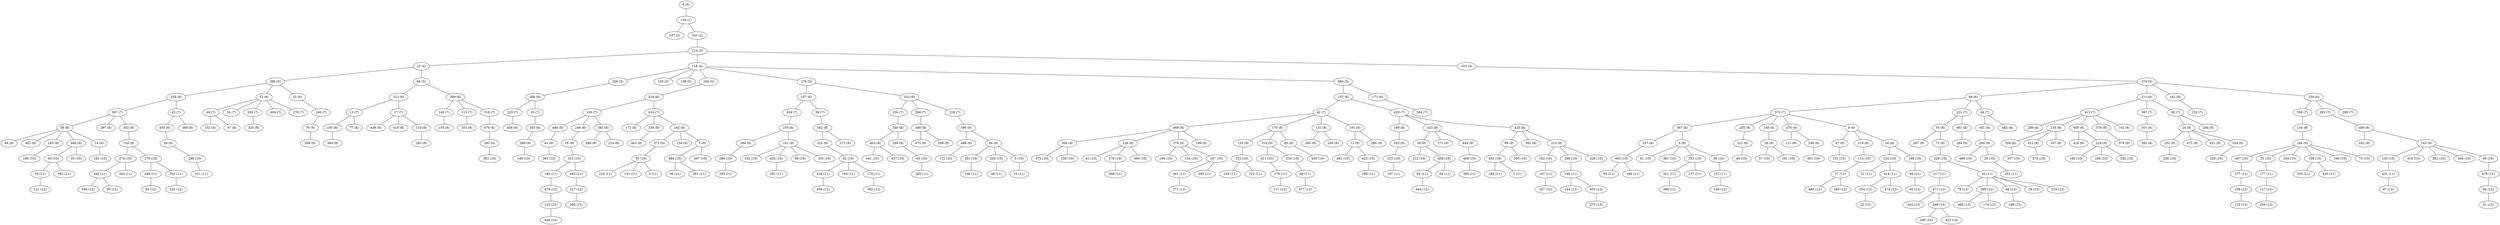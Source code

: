 graph G {
  129 [label="129 (1)"];
  6 [label="6 (0)"];
  147 [label="147 (2)"];
  341 [label="341 (2)"];
  213 [label="213 (3)"];
  22 [label="22 (4)"];
  118 [label="118 (4)"];
  353 [label="353 (4)"];
  390 [label="390 (5)"];
  86 [label="86 (5)"];
  326 [label="326 (5)"];
  105 [label="105 (5)"];
  138 [label="138 (5)"];
  104 [label="104 (5)"];
  276 [label="276 (5)"];
  494 [label="494 (5)"];
  374 [label="374 (5)"];
  313 [label="313 (6)"];
  399 [label="399 (6)"];
  314 [label="314 (6)"];
  157 [label="157 (6)"];
  333 [label="333 (6)"];
  306 [label="306 (6)"];
  96 [label="96 (6)"];
  211 [label="211 (6)"];
  142 [label="142 (6)"];
  150 [label="150 (6)"];
  259 [label="259 (6)"];
  52 [label="52 (6)"];
  10 [label="10 (6)"];
  137 [label="137 (6)"];
  173 [label="173 (6)"];
  166 [label="166 (7)"];
  49 [label="49 (7)"];
  34 [label="34 (7)"];
  283 [label="283 (7)"];
  406 [label="406 (7)"];
  278 [label="278 (7)"];
  373 [label="373 (7)"];
  221 [label="221 (7)"];
  44 [label="44 (7)"];
  42 [label="42 (7)"];
  429 [label="429 (7)"];
  132 [label="132 (7)"];
  358 [label="358 (7)"];
  292 [label="292 (7)"];
  290 [label="290 (7)"];
  454 [label="454 (7)"];
  99 [label="99 (7)"];
  364 [label="364 (7)"];
  415 [label="415 (7)"];
  387 [label="387 (7)"];
  38 [label="38 (7)"];
  397 [label="397 (7)"];
  43 [label="43 (7)"];
  225 [label="225 (7)"];
  35 [label="35 (7)"];
  13 [label="13 (7)"];
  17 [label="17 (7)"];
  103 [label="103 (7)"];
  410 [label="410 (7)"];
  230 [label="230 (7)"];
  208 [label="208 (7)"];
  229 [label="229 (7)"];
  240 [label="240 (7)"];
  113 [label="113 (7)"];
  318 [label="318 (7)"];
  185 [label="185 (8)"];
  77 [label="77 (8)"];
  438 [label="438 (8)"];
  419 [label="419 (8)"];
  119 [label="119 (8)"];
  355 [label="355 (8)"];
  24 [label="24 (8)"];
  264 [label="264 (8)"];
  469 [label="469 (8)"];
  170 [label="170 (8)"];
  131 [label="131 (8)"];
  191 [label="191 (8)"];
  450 [label="450 (8)"];
  369 [label="369 (8)"];
  401 [label="401 (8)"];
  482 [label="482 (8)"];
  152 [label="152 (8)"];
  97 [label="97 (8)"];
  262 [label="262 (8)"];
  486 [label="486 (8)"];
  249 [label="249 (8)"];
  385 [label="385 (8)"];
  351 [label="351 (8)"];
  76 [label="76 (8)"];
  490 [label="490 (8)"];
  55 [label="55 (8)"];
  461 [label="461 (8)"];
  459 [label="459 (8)"];
  396 [label="396 (8)"];
  340 [label="340 (8)"];
  155 [label="155 (8)"];
  320 [label="320 (8)"];
  480 [label="480 (8)"];
  476 [label="476 (8)"];
  134 [label="134 (8)"];
  367 [label="367 (8)"];
  255 [label="255 (8)"];
  148 [label="148 (8)"];
  470 [label="470 (8)"];
  9 [label="9 (8)"];
  301 [label="301 (8)"];
  58 [label="58 (8)"];
  297 [label="297 (8)"];
  302 [label="302 (8)"];
  172 [label="172 (8)"];
  338 [label="338 (8)"];
  192 [label="192 (8)"];
  289 [label="289 (8)"];
  135 [label="135 (8)"];
  405 [label="405 (8)"];
  376 [label="376 (8)"];
  102 [label="102 (8)"];
  169 [label="169 (8)"];
  433 [label="433 (8)"];
  425 [label="425 (8)"];
  250 [label="250 (8)"];
  47 [label="47 (9)"];
  219 [label="219 (9)"];
  16 [label="16 (9)"];
  252 [label="252 (9)"];
  472 [label="472 (9)"];
  421 [label="421 (9)"];
  324 [label="324 (9)"];
  287 [label="287 (9)"];
  72 [label="72 (9)"];
  84 [label="84 (9)"];
  402 [label="402 (9)"];
  165 [label="165 (9)"];
  460 [label="460 (9)"];
  14 [label="14 (9)"];
  309 [label="309 (9)"];
  263 [label="263 (9)"];
  300 [label="300 (9)"];
  200 [label="200 (9)"];
  164 [label="164 (9)"];
  328 [label="328 (9)"];
  412 [label="412 (9)"];
  167 [label="167 (9)"];
  30 [label="30 (9)"];
  325 [label="325 (9)"];
  133 [label="133 (9)"];
  316 [label="316 (9)"];
  85 [label="85 (9)"];
  360 [label="360 (9)"];
  12 [label="12 (9)"];
  285 [label="285 (9)"];
  372 [label="372 (9)"];
  139 [label="139 (9)"];
  5 [label="5 (9)"];
  18 [label="18 (9)"];
  394 [label="394 (9)"];
  101 [label="101 (9)"];
  312 [label="312 (9)"];
  322 [label="322 (9)"];
  272 [label="272 (9)"];
  282 [label="282 (9)"];
  159 [label="159 (9)"];
  463 [label="463 (9)"];
  403 [label="403 (9)"];
  248 [label="248 (9)"];
  386 [label="386 (9)"];
  337 [label="337 (9)"];
  4 [label="4 (9)"];
  370 [label="370 (9)"];
  280 [label="280 (9)"];
  214 [label="214 (9)"];
  489 [label="489 (9)"];
  94 [label="94 (9)"];
  260 [label="260 (9)"];
  418 [label="418 (9)"];
  218 [label="218 (9)"];
  88 [label="88 (9)"];
  392 [label="392 (9)"];
  223 [label="223 (9)"];
  39 [label="39 (9)"];
  271 [label="271 (9)"];
  449 [label="449 (9)"];
  59 [label="59 (9)"];
  284 [label="284 (9)"];
  356 [label="356 (9)"];
  126 [label="126 (9)"];
  379 [label="379 (9)"];
  189 [label="189 (9)"];
  111 [label="111 (9)"];
  236 [label="236 (9)"];
  395 [label="395 (9)"];
  452 [label="452 (9)"];
  143 [label="143 (9)"];
  81 [label="81 (9)"];
  473 [label="473 (9)"];
  258 [label="258 (9)"];
  91 [label="91 (10)"];
  381 [label="381 (10)"];
  253 [label="253 (10)"];
  36 [label="36 (10)"];
  484 [label="484 (10)"];
  497 [label="497 (10)"];
  481 [label="481 (10)"];
  422 [label="422 (10)"];
  181 [label="181 (10)"];
  124 [label="124 (10)"];
  168 [label="168 (10)"];
  315 [label="315 (10)"];
  57 [label="57 (10)"];
  241 [label="241 (10)"];
  212 [label="212 (10)"];
  458 [label="458 (10)"];
  151 [label="151 (10)"];
  296 [label="296 (10)"];
  226 [label="226 (10)"];
  393 [label="393 (10)"];
  430 [label="430 (10)"];
  453 [label="453 (10)"];
  305 [label="305 (10)"];
  201 [label="201 (10)"];
  204 [label="204 (10)"];
  0 [label="0 (10)"];
  332 [label="332 (10)"];
  424 [label="424 (10)"];
  89 [label="89 (10)"];
  335 [label="335 (10)"];
  61 [label="61 (10)"];
  179 [label="179 (10)"];
  466 [label="466 (10)"];
  153 [label="153 (10)"];
  130 [label="130 (10)"];
  416 [label="416 (10)"];
  261 [label="261 (10)"];
  436 [label="436 (10)"];
  69 [label="69 (10)"];
  274 [label="274 (10)"];
  279 [label="279 (10)"];
  407 [label="407 (10)"];
  25 [label="25 (10)"];
  244 [label="244 (10)"];
  198 [label="198 (10)"];
  346 [label="346 (10)"];
  75 [label="75 (10)"];
  186 [label="186 (10)"];
  160 [label="160 (10)"];
  206 [label="206 (10)"];
  182 [label="182 (10)"];
  114 [label="114 (10)"];
  162 [label="162 (10)"];
  298 [label="298 (10)"];
  426 [label="426 (10)"];
  451 [label="451 (10)"];
  60 [label="60 (10)"];
  238 [label="238 (10)"];
  488 [label="488 (10)"];
  28 [label="28 (10)"];
  46 [label="46 (10)"];
  411 [label="411 (10)"];
  254 [label="254 (10)"];
  82 [label="82 (10)"];
  329 [label="329 (10)"];
  233 [label="233 (10)"];
  357 [label="357 (10)"];
  492 [label="492 (10)"];
  475 [label="475 (10)"];
  128 [label="128 (10)"];
  50 [label="50 (10)"];
  196 [label="196 (10)"];
  154 [label="154 (10)"];
  247 [label="247 (10)"];
  149 [label="149 (10)"];
  286 [label="286 (10)"];
  363 [label="363 (10)"];
  441 [label="441 (10)"];
  437 [label="437 (10)"];
  270 [label="270 (10)"];
  408 [label="408 (10)"];
  93 [label="93 (10)"];
  33 [label="33 (10)"];
  112 [label="112 (10)"];
  53 [label="53 (11)"];
  177 [label="177 (11)"];
  352 [label="352 (11)"];
  251 [label="251 (11)"];
  210 [label="210 (11)"];
  141 [label="141 (11)"];
  3 [label="3 (11)"];
  245 [label="245 (11)"];
  478 [label="478 (11)"];
  434 [label="434 (11)"];
  193 [label="193 (11)"];
  178 [label="178 (11)"];
  70 [label="70 (11)"];
  362 [label="362 (11)"];
  37 [label="37 (11)"];
  31 [label="31 (11)"];
  414 [label="414 (11)"];
  431 [label="431 (11)"];
  239 [label="239 (11)"];
  222 [label="222 (11)"];
  187 [label="187 (11)"];
  98 [label="98 (11)"];
  499 [label="499 (11)"];
  203 [label="203 (11)"];
  420 [label="420 (11)"];
  106 [label="106 (11)"];
  48 [label="48 (11)"];
  217 [label="217 (11)"];
  20 [label="20 (11)"];
  197 [label="197 (11)"];
  361 [label="361 (11)"];
  295 [label="295 (11)"];
  321 [label="321 (11)"];
  277 [label="277 (11)"];
  40 [label="40 (11)"];
  445 [label="445 (11)"];
  343 [label="343 (11)"];
  448 [label="448 (11)"];
  391 [label="391 (11)"];
  293 [label="293 (11)"];
  311 [label="311 (11)"];
  195 [label="195 (11)"];
  180 [label="180 (11)"];
  440 [label="440 (11)"];
  377 [label="377 (11)"];
  365 [label="365 (11)"];
  176 [label="176 (11)"];
  268 [label="268 (11)"];
  291 [label="291 (11)"];
  184 [label="184 (11)"];
  1 [label="1 (11)"];
  62 [label="62 (11)"];
  64 [label="64 (11)"];
  56 [label="56 (11)"];
  281 [label="281 (11)"];
  95 [label="95 (11)"];
  384 [label="384 (11)"];
  78 [label="78 (12)"];
  299 [label="299 (12)"];
  66 [label="66 (12)"];
  26 [label="26 (12)"];
  319 [label="319 (12)"];
  483 [label="483 (12)"];
  265 [label="265 (12)"];
  477 [label="477 (12)"];
  444 [label="444 (12)"];
  121 [label="121 (12)"];
  92 [label="92 (12)"];
  171 [label="171 (12)"];
  127 [label="127 (12)"];
  382 [label="382 (12)"];
  479 [label="479 (12)"];
  207 [label="207 (12)"];
  144 [label="144 (12)"];
  455 [label="455 (12)"];
  471 [label="471 (12)"];
  140 [label="140 (12)"];
  388 [label="388 (12)"];
  371 [label="371 (12)"];
  108 [label="108 (12)"];
  242 [label="242 (12)"];
  354 [label="354 (12)"];
  474 [label="474 (12)"];
  87 [label="87 (12)"];
  439 [label="439 (12)"];
  227 [label="227 (12)"];
  345 [label="345 (12)"];
  90 [label="90 (12)"];
  63 [label="63 (12)"];
  54 [label="54 (12)"];
  51 [label="51 (13)"];
  199 [label="199 (13)"];
  115 [label="115 (13)"];
  294 [label="294 (13)"];
  308 [label="308 (13)"];
  468 [label="468 (13)"];
  174 [label="174 (13)"];
  23 [label="23 (13)"];
  273 [label="273 (13)"];
  344 [label="344 (13)"];
  348 [label="348 (13)"];
  123 [label="123 (13)"];
  446 [label="446 (14)"];
  380 [label="380 (14)"];
  323 [label="323 (14)"];
   6 -- 129;
   129 -- 147;
   129 -- 341;
   341 -- 213;
   213 -- 22;
   213 -- 118;
   213 -- 353;
   22 -- 390;
   22 -- 86;
   118 -- 326;
   118 -- 105;
   118 -- 138;
   118 -- 104;
   118 -- 276;
   118 -- 494;
   353 -- 374;
   86 -- 313;
   86 -- 399;
   104 -- 314;
   276 -- 157;
   276 -- 333;
   326 -- 306;
   374 -- 96;
   374 -- 211;
   374 -- 142;
   374 -- 150;
   390 -- 259;
   390 -- 52;
   390 -- 10;
   494 -- 137;
   494 -- 173;
   10 -- 166;
   52 -- 49;
   52 -- 34;
   52 -- 283;
   52 -- 406;
   52 -- 278;
   96 -- 373;
   96 -- 221;
   96 -- 44;
   137 -- 42;
   137 -- 429;
   142 -- 132;
   150 -- 358;
   150 -- 292;
   150 -- 290;
   157 -- 454;
   157 -- 99;
   173 -- 364;
   211 -- 415;
   211 -- 387;
   211 -- 38;
   259 -- 397;
   259 -- 43;
   306 -- 225;
   306 -- 35;
   313 -- 13;
   313 -- 17;
   314 -- 103;
   314 -- 410;
   333 -- 230;
   333 -- 208;
   333 -- 229;
   399 -- 240;
   399 -- 113;
   399 -- 318;
   13 -- 185;
   13 -- 77;
   17 -- 438;
   17 -- 419;
   17 -- 119;
   35 -- 355;
   38 -- 24;
   38 -- 264;
   42 -- 469;
   42 -- 170;
   42 -- 131;
   42 -- 191;
   43 -- 450;
   43 -- 369;
   44 -- 401;
   44 -- 482;
   49 -- 152;
   49 -- 97;
   99 -- 262;
   103 -- 486;
   103 -- 249;
   103 -- 385;
   113 -- 351;
   166 -- 76;
   208 -- 490;
   221 -- 55;
   221 -- 461;
   225 -- 459;
   229 -- 396;
   230 -- 340;
   240 -- 155;
   283 -- 320;
   292 -- 480;
   318 -- 476;
   358 -- 134;
   373 -- 367;
   373 -- 255;
   373 -- 148;
   373 -- 470;
   373 -- 9;
   387 -- 301;
   397 -- 58;
   397 -- 297;
   397 -- 302;
   410 -- 172;
   410 -- 338;
   410 -- 192;
   415 -- 289;
   415 -- 135;
   415 -- 405;
   415 -- 376;
   415 -- 102;
   429 -- 169;
   429 -- 433;
   429 -- 425;
   454 -- 250;
   9 -- 47;
   9 -- 219;
   9 -- 16;
   24 -- 252;
   24 -- 472;
   24 -- 421;
   24 -- 324;
   55 -- 287;
   55 -- 72;
   58 -- 84;
   58 -- 402;
   58 -- 165;
   58 -- 460;
   58 -- 14;
   76 -- 309;
   119 -- 263;
   131 -- 300;
   131 -- 200;
   134 -- 164;
   135 -- 328;
   135 -- 412;
   135 -- 167;
   148 -- 30;
   169 -- 325;
   170 -- 133;
   170 -- 316;
   170 -- 85;
   185 -- 360;
   191 -- 12;
   191 -- 285;
   192 -- 372;
   192 -- 139;
   192 -- 5;
   249 -- 18;
   250 -- 394;
   250 -- 101;
   255 -- 312;
   262 -- 322;
   262 -- 272;
   301 -- 282;
   302 -- 159;
   338 -- 463;
   340 -- 403;
   340 -- 248;
   355 -- 386;
   367 -- 337;
   367 -- 4;
   376 -- 370;
   385 -- 280;
   385 -- 214;
   396 -- 489;
   396 -- 94;
   401 -- 260;
   405 -- 418;
   405 -- 218;
   425 -- 88;
   425 -- 392;
   425 -- 223;
   433 -- 39;
   433 -- 271;
   433 -- 449;
   450 -- 59;
   461 -- 284;
   469 -- 356;
   469 -- 126;
   469 -- 379;
   469 -- 189;
   470 -- 111;
   470 -- 236;
   476 -- 395;
   480 -- 452;
   480 -- 143;
   486 -- 81;
   490 -- 473;
   490 -- 258;
   4 -- 91;
   4 -- 381;
   4 -- 253;
   4 -- 36;
   5 -- 484;
   5 -- 497;
   12 -- 481;
   12 -- 422;
   14 -- 181;
   16 -- 124;
   16 -- 168;
   18 -- 315;
   30 -- 57;
   30 -- 241;
   39 -- 212;
   39 -- 458;
   47 -- 151;
   59 -- 296;
   72 -- 226;
   81 -- 393;
   85 -- 430;
   88 -- 453;
   88 -- 305;
   94 -- 201;
   94 -- 204;
   94 -- 0;
   101 -- 332;
   101 -- 424;
   101 -- 89;
   101 -- 335;
   126 -- 61;
   126 -- 179;
   126 -- 466;
   133 -- 153;
   143 -- 130;
   143 -- 416;
   143 -- 261;
   143 -- 436;
   143 -- 69;
   159 -- 274;
   159 -- 279;
   164 -- 407;
   164 -- 25;
   164 -- 244;
   164 -- 198;
   164 -- 346;
   164 -- 75;
   165 -- 186;
   218 -- 160;
   218 -- 206;
   218 -- 182;
   219 -- 114;
   223 -- 162;
   223 -- 298;
   223 -- 426;
   236 -- 451;
   248 -- 60;
   252 -- 238;
   260 -- 488;
   260 -- 28;
   312 -- 46;
   316 -- 411;
   316 -- 254;
   322 -- 82;
   324 -- 329;
   325 -- 233;
   328 -- 357;
   337 -- 492;
   356 -- 475;
   356 -- 128;
   372 -- 50;
   379 -- 196;
   379 -- 154;
   379 -- 247;
   386 -- 149;
   394 -- 286;
   395 -- 363;
   403 -- 441;
   403 -- 437;
   412 -- 270;
   449 -- 408;
   460 -- 93;
   460 -- 33;
   489 -- 112;
   0 -- 53;
   25 -- 177;
   28 -- 352;
   36 -- 251;
   50 -- 210;
   50 -- 141;
   50 -- 3;
   60 -- 245;
   69 -- 478;
   82 -- 434;
   82 -- 193;
   82 -- 178;
   93 -- 70;
   93 -- 362;
   114 -- 37;
   124 -- 31;
   124 -- 414;
   130 -- 431;
   153 -- 239;
   153 -- 222;
   162 -- 187;
   168 -- 98;
   179 -- 499;
   198 -- 203;
   198 -- 420;
   201 -- 106;
   204 -- 48;
   226 -- 217;
   226 -- 20;
   233 -- 197;
   247 -- 361;
   247 -- 295;
   253 -- 321;
   253 -- 277;
   254 -- 40;
   274 -- 445;
   274 -- 343;
   279 -- 448;
   279 -- 391;
   286 -- 293;
   296 -- 311;
   298 -- 195;
   315 -- 180;
   315 -- 440;
   407 -- 377;
   408 -- 365;
   411 -- 176;
   422 -- 268;
   424 -- 291;
   453 -- 184;
   453 -- 1;
   458 -- 62;
   458 -- 64;
   484 -- 56;
   484 -- 281;
   492 -- 95;
   492 -- 384;
   20 -- 78;
   20 -- 299;
   20 -- 66;
   20 -- 26;
   20 -- 319;
   37 -- 483;
   37 -- 265;
   40 -- 477;
   62 -- 444;
   70 -- 121;
   98 -- 92;
   176 -- 171;
   177 -- 127;
   178 -- 382;
   180 -- 479;
   187 -- 207;
   195 -- 144;
   195 -- 455;
   217 -- 471;
   251 -- 140;
   321 -- 388;
   361 -- 371;
   377 -- 108;
   391 -- 242;
   414 -- 354;
   414 -- 474;
   431 -- 87;
   434 -- 439;
   440 -- 227;
   445 -- 345;
   445 -- 90;
   448 -- 63;
   478 -- 54;
   54 -- 51;
   66 -- 199;
   108 -- 115;
   127 -- 294;
   227 -- 308;
   299 -- 468;
   299 -- 174;
   354 -- 23;
   455 -- 273;
   471 -- 344;
   471 -- 348;
   479 -- 123;
   123 -- 446;
   348 -- 380;
   348 -- 323;
}
